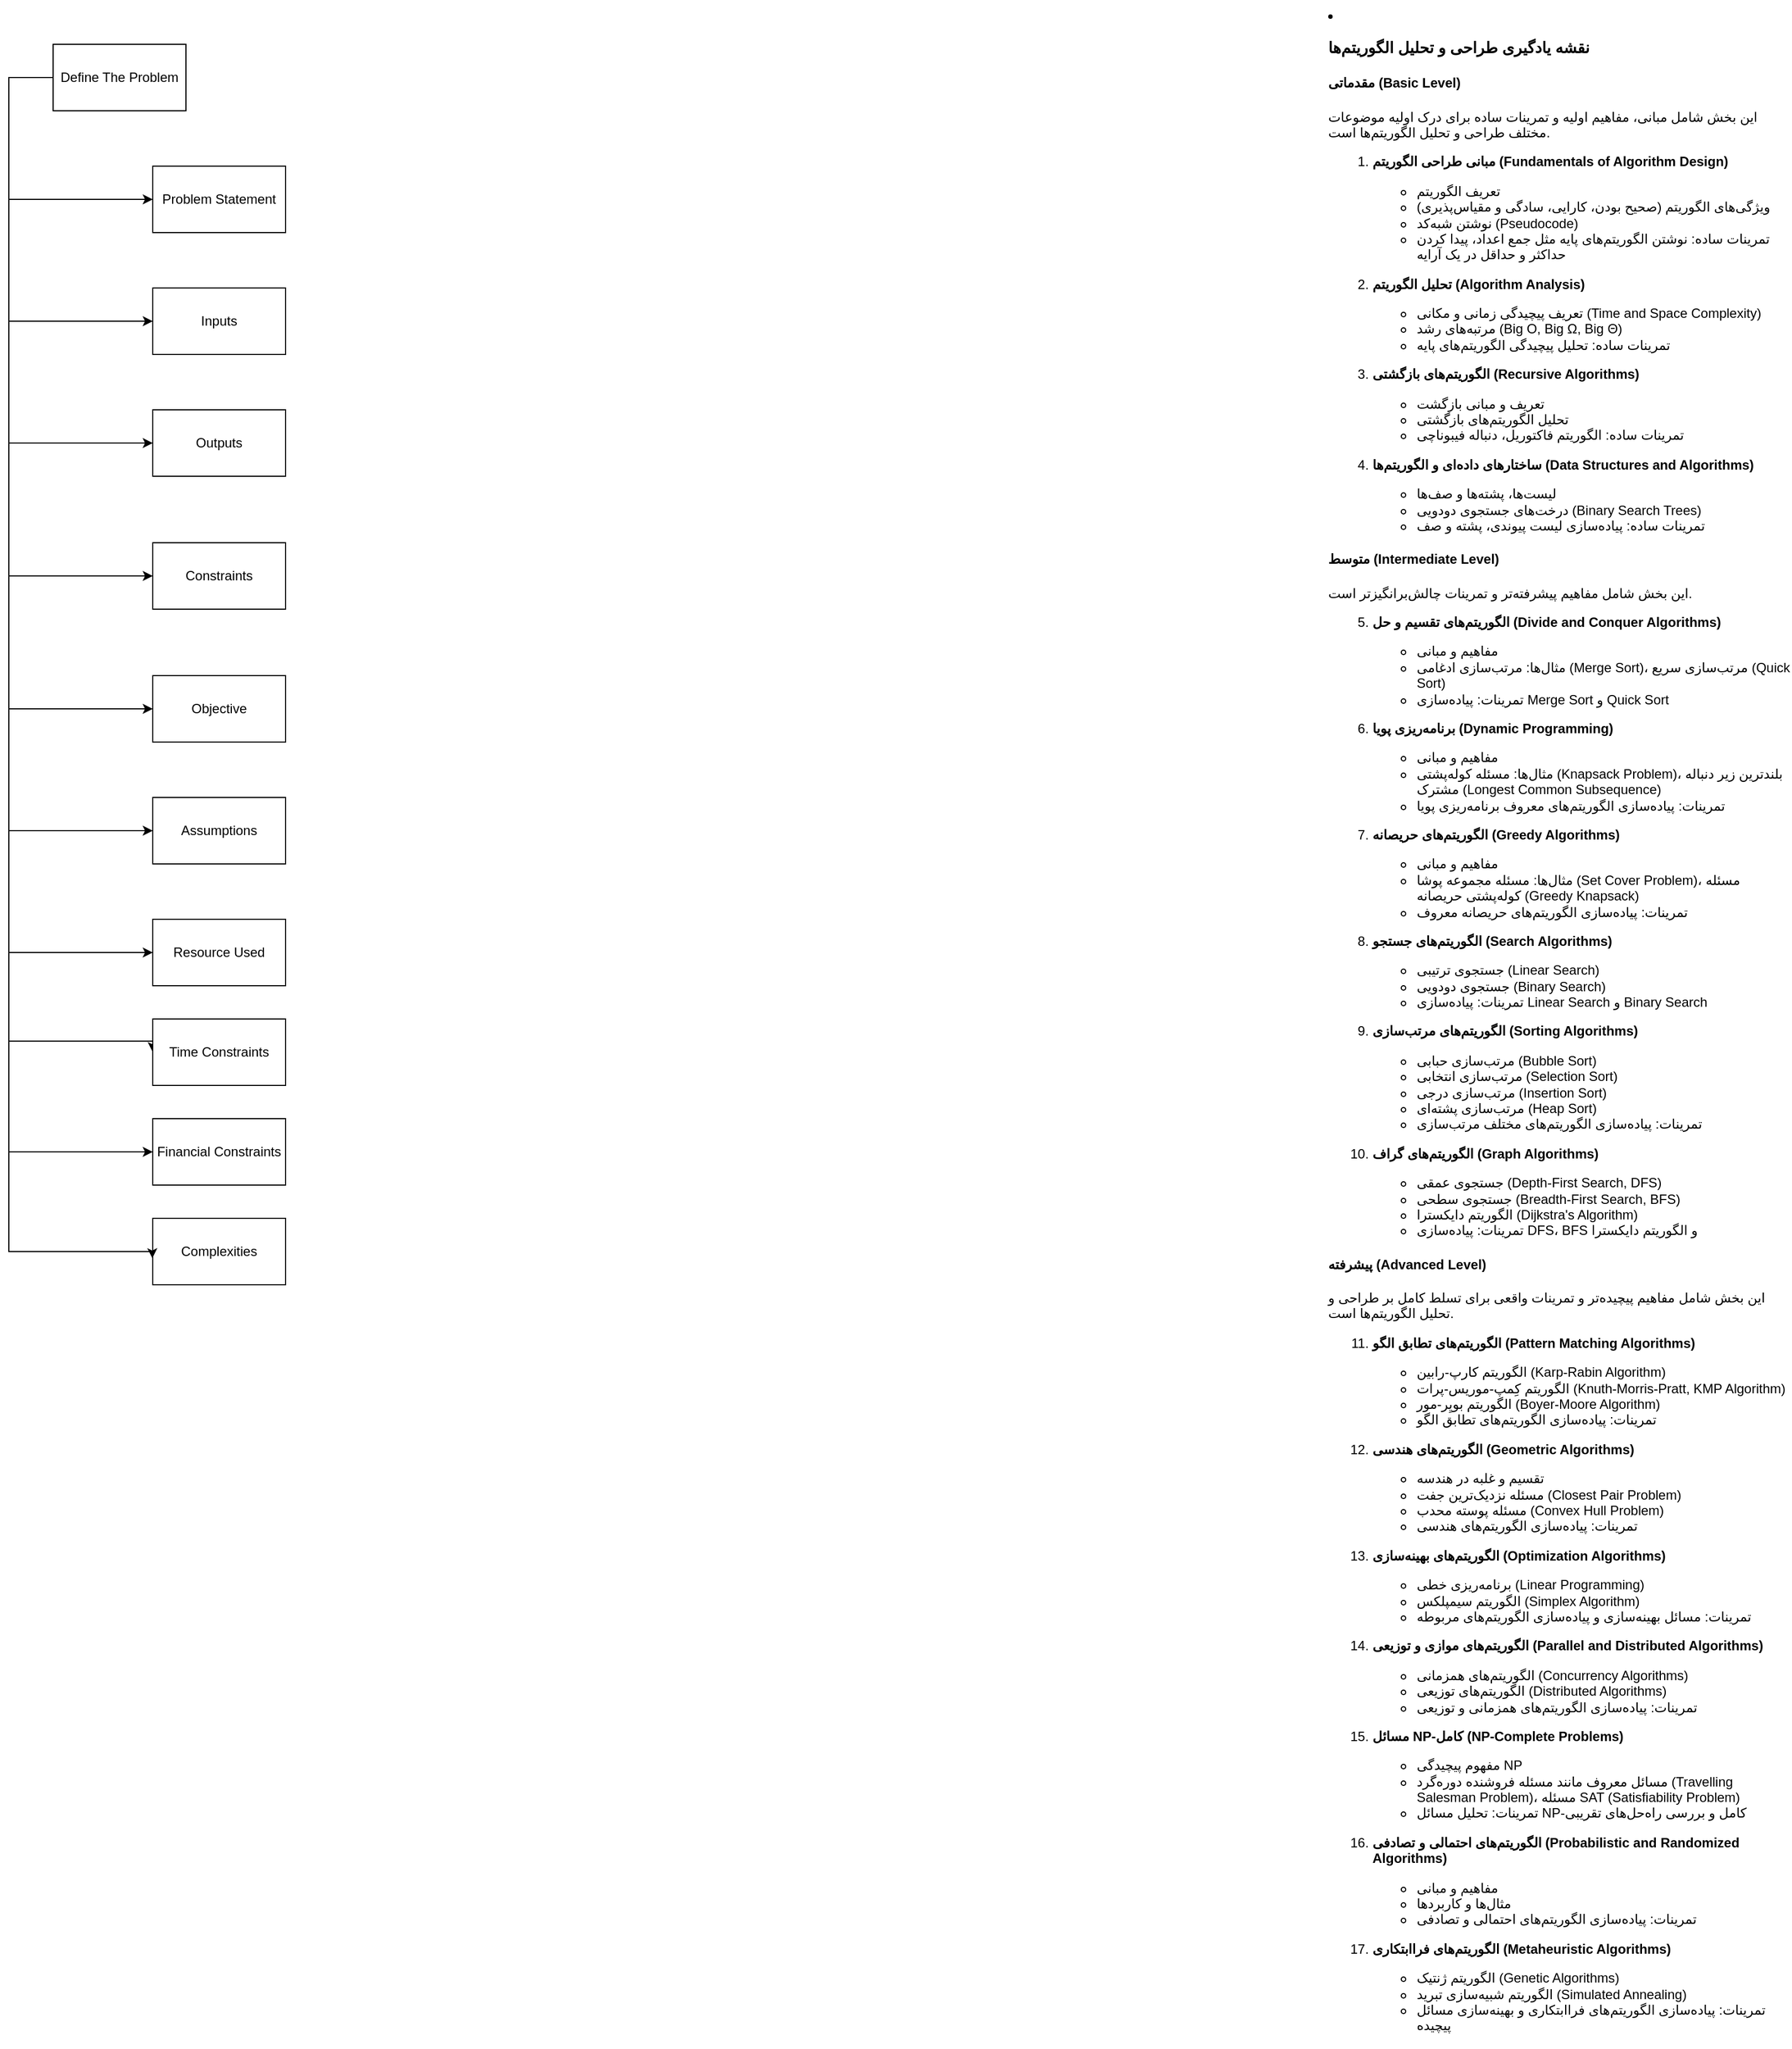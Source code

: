 <mxfile version="24.6.3" type="github">
  <diagram name="Page-1" id="5SNKsLbysYWergcB4wmt">
    <mxGraphModel dx="3475" dy="1563" grid="1" gridSize="10" guides="1" tooltips="1" connect="1" arrows="1" fold="1" page="1" pageScale="1" pageWidth="850" pageHeight="1100" math="0" shadow="0">
      <root>
        <mxCell id="0" />
        <mxCell id="1" parent="0" />
        <mxCell id="OHrHpoTmUgVJHuhry7Nh-27" style="edgeStyle=orthogonalEdgeStyle;rounded=0;orthogonalLoop=1;jettySize=auto;html=1;entryX=0;entryY=0.5;entryDx=0;entryDy=0;" parent="1" source="OHrHpoTmUgVJHuhry7Nh-24" target="OHrHpoTmUgVJHuhry7Nh-26" edge="1">
          <mxGeometry relative="1" as="geometry">
            <Array as="points">
              <mxPoint x="-820" y="100" />
              <mxPoint x="-820" y="210" />
            </Array>
          </mxGeometry>
        </mxCell>
        <mxCell id="OHrHpoTmUgVJHuhry7Nh-29" style="edgeStyle=orthogonalEdgeStyle;rounded=0;orthogonalLoop=1;jettySize=auto;html=1;" parent="1" source="OHrHpoTmUgVJHuhry7Nh-24" target="OHrHpoTmUgVJHuhry7Nh-28" edge="1">
          <mxGeometry relative="1" as="geometry">
            <Array as="points">
              <mxPoint x="-820" y="100" />
              <mxPoint x="-820" y="320" />
            </Array>
          </mxGeometry>
        </mxCell>
        <mxCell id="OHrHpoTmUgVJHuhry7Nh-32" style="edgeStyle=orthogonalEdgeStyle;rounded=0;orthogonalLoop=1;jettySize=auto;html=1;entryX=0;entryY=0.5;entryDx=0;entryDy=0;" parent="1" source="OHrHpoTmUgVJHuhry7Nh-24" target="OHrHpoTmUgVJHuhry7Nh-31" edge="1">
          <mxGeometry relative="1" as="geometry">
            <Array as="points">
              <mxPoint x="-820" y="100" />
              <mxPoint x="-820" y="430" />
            </Array>
          </mxGeometry>
        </mxCell>
        <mxCell id="OHrHpoTmUgVJHuhry7Nh-34" style="edgeStyle=orthogonalEdgeStyle;rounded=0;orthogonalLoop=1;jettySize=auto;html=1;entryX=0;entryY=0.5;entryDx=0;entryDy=0;" parent="1" source="OHrHpoTmUgVJHuhry7Nh-24" target="OHrHpoTmUgVJHuhry7Nh-33" edge="1">
          <mxGeometry relative="1" as="geometry">
            <Array as="points">
              <mxPoint x="-820" y="100" />
              <mxPoint x="-820" y="550" />
            </Array>
          </mxGeometry>
        </mxCell>
        <mxCell id="OHrHpoTmUgVJHuhry7Nh-36" style="edgeStyle=orthogonalEdgeStyle;rounded=0;orthogonalLoop=1;jettySize=auto;html=1;entryX=0;entryY=0.5;entryDx=0;entryDy=0;" parent="1" source="OHrHpoTmUgVJHuhry7Nh-24" target="OHrHpoTmUgVJHuhry7Nh-35" edge="1">
          <mxGeometry relative="1" as="geometry">
            <Array as="points">
              <mxPoint x="-820" y="100" />
              <mxPoint x="-820" y="670" />
            </Array>
          </mxGeometry>
        </mxCell>
        <mxCell id="OHrHpoTmUgVJHuhry7Nh-38" style="edgeStyle=orthogonalEdgeStyle;rounded=0;orthogonalLoop=1;jettySize=auto;html=1;entryX=0;entryY=0.5;entryDx=0;entryDy=0;" parent="1" source="OHrHpoTmUgVJHuhry7Nh-24" target="OHrHpoTmUgVJHuhry7Nh-37" edge="1">
          <mxGeometry relative="1" as="geometry">
            <Array as="points">
              <mxPoint x="-820" y="100" />
              <mxPoint x="-820" y="780" />
            </Array>
          </mxGeometry>
        </mxCell>
        <mxCell id="CsfzDS7rC8Vhfh0QtivE-6" style="edgeStyle=orthogonalEdgeStyle;rounded=0;orthogonalLoop=1;jettySize=auto;html=1;entryX=0;entryY=0.5;entryDx=0;entryDy=0;" edge="1" parent="1" source="OHrHpoTmUgVJHuhry7Nh-24" target="CsfzDS7rC8Vhfh0QtivE-1">
          <mxGeometry relative="1" as="geometry">
            <Array as="points">
              <mxPoint x="-820" y="100" />
              <mxPoint x="-820" y="890" />
            </Array>
          </mxGeometry>
        </mxCell>
        <mxCell id="CsfzDS7rC8Vhfh0QtivE-8" style="edgeStyle=orthogonalEdgeStyle;rounded=0;orthogonalLoop=1;jettySize=auto;html=1;entryX=0;entryY=0.5;entryDx=0;entryDy=0;" edge="1" parent="1" target="CsfzDS7rC8Vhfh0QtivE-3">
          <mxGeometry relative="1" as="geometry">
            <mxPoint x="-780" y="90" as="sourcePoint" />
            <mxPoint x="-690" y="985.0" as="targetPoint" />
            <Array as="points">
              <mxPoint x="-780" y="100" />
              <mxPoint x="-820" y="100" />
              <mxPoint x="-820" y="970" />
              <mxPoint x="-690" y="970" />
            </Array>
          </mxGeometry>
        </mxCell>
        <mxCell id="CsfzDS7rC8Vhfh0QtivE-9" style="edgeStyle=orthogonalEdgeStyle;rounded=0;orthogonalLoop=1;jettySize=auto;html=1;entryX=0;entryY=0.5;entryDx=0;entryDy=0;" edge="1" parent="1" source="OHrHpoTmUgVJHuhry7Nh-24" target="CsfzDS7rC8Vhfh0QtivE-4">
          <mxGeometry relative="1" as="geometry">
            <Array as="points">
              <mxPoint x="-820" y="100" />
              <mxPoint x="-820" y="1070" />
            </Array>
          </mxGeometry>
        </mxCell>
        <mxCell id="OHrHpoTmUgVJHuhry7Nh-24" value="Define The Problem" style="rounded=0;whiteSpace=wrap;html=1;" parent="1" vertex="1">
          <mxGeometry x="-780" y="70" width="120" height="60" as="geometry" />
        </mxCell>
        <mxCell id="OHrHpoTmUgVJHuhry7Nh-26" value="Problem Statement" style="rounded=0;whiteSpace=wrap;html=1;" parent="1" vertex="1">
          <mxGeometry x="-690" y="180" width="120" height="60" as="geometry" />
        </mxCell>
        <mxCell id="OHrHpoTmUgVJHuhry7Nh-28" value="Inputs" style="rounded=0;whiteSpace=wrap;html=1;" parent="1" vertex="1">
          <mxGeometry x="-690" y="290" width="120" height="60" as="geometry" />
        </mxCell>
        <mxCell id="OHrHpoTmUgVJHuhry7Nh-31" value="Outputs" style="rounded=0;whiteSpace=wrap;html=1;" parent="1" vertex="1">
          <mxGeometry x="-690" y="400" width="120" height="60" as="geometry" />
        </mxCell>
        <mxCell id="OHrHpoTmUgVJHuhry7Nh-33" value="Constraints" style="rounded=0;whiteSpace=wrap;html=1;" parent="1" vertex="1">
          <mxGeometry x="-690" y="520" width="120" height="60" as="geometry" />
        </mxCell>
        <mxCell id="OHrHpoTmUgVJHuhry7Nh-35" value="Objective" style="rounded=0;whiteSpace=wrap;html=1;" parent="1" vertex="1">
          <mxGeometry x="-690" y="640" width="120" height="60" as="geometry" />
        </mxCell>
        <mxCell id="OHrHpoTmUgVJHuhry7Nh-37" value="Assumptions" style="rounded=0;whiteSpace=wrap;html=1;" parent="1" vertex="1">
          <mxGeometry x="-690" y="750" width="120" height="60" as="geometry" />
        </mxCell>
        <mxCell id="rxtz69P8wb6edzGFMLfV-1" value="&lt;li&gt;&lt;h3&gt;نقشه یادگیری طراحی و تحلیل الگوریتم‌ها&lt;/h3&gt;&lt;h4&gt;مقدماتی (Basic Level)&lt;/h4&gt;&lt;p&gt;این بخش شامل مبانی، مفاهیم اولیه و تمرینات ساده برای درک اولیه موضوعات مختلف طراحی و تحلیل الگوریتم‌ها است.&lt;/p&gt;&lt;ol&gt;&lt;li&gt;&lt;p&gt;&lt;strong&gt;مبانی طراحی الگوریتم (Fundamentals of Algorithm Design)&lt;/strong&gt;&lt;/p&gt;&lt;ul&gt;&lt;li&gt;تعریف الگوریتم&lt;/li&gt;&lt;li&gt;ویژگی‌های الگوریتم (صحیح بودن، کارایی، سادگی و مقیاس‌پذیری)&lt;/li&gt;&lt;li&gt;نوشتن شبه‌کد (Pseudocode)&lt;/li&gt;&lt;li&gt;تمرینات ساده: نوشتن الگوریتم‌های پایه مثل جمع اعداد، پیدا کردن حداکثر و حداقل در یک آرایه&lt;/li&gt;&lt;/ul&gt;&lt;/li&gt;&lt;li&gt;&lt;p&gt;&lt;strong&gt;تحلیل الگوریتم (Algorithm Analysis)&lt;/strong&gt;&lt;/p&gt;&lt;ul&gt;&lt;li&gt;تعریف پیچیدگی زمانی و مکانی (Time and Space Complexity)&lt;/li&gt;&lt;li&gt;مرتبه‌های رشد (Big O, Big Ω, Big Θ)&lt;/li&gt;&lt;li&gt;تمرینات ساده: تحلیل پیچیدگی الگوریتم‌های پایه&lt;/li&gt;&lt;/ul&gt;&lt;/li&gt;&lt;li&gt;&lt;p&gt;&lt;strong&gt;الگوریتم‌های بازگشتی (Recursive Algorithms)&lt;/strong&gt;&lt;/p&gt;&lt;ul&gt;&lt;li&gt;تعریف و مبانی بازگشت&lt;/li&gt;&lt;li&gt;تحلیل الگوریتم‌های بازگشتی&lt;/li&gt;&lt;li&gt;تمرینات ساده: الگوریتم فاکتوریل، دنباله فیبوناچی&lt;/li&gt;&lt;/ul&gt;&lt;/li&gt;&lt;li&gt;&lt;p&gt;&lt;strong&gt;ساختارهای داده‌ای و الگوریتم‌ها (Data Structures and Algorithms)&lt;/strong&gt;&lt;/p&gt;&lt;ul&gt;&lt;li&gt;لیست‌ها، پشته‌ها و صف‌ها&lt;/li&gt;&lt;li&gt;درخت‌های جستجوی دودویی (Binary Search Trees)&lt;/li&gt;&lt;li&gt;تمرینات ساده: پیاده‌سازی لیست پیوندی، پشته و صف&lt;/li&gt;&lt;/ul&gt;&lt;/li&gt;&lt;/ol&gt;&lt;h4&gt;متوسط (Intermediate Level)&lt;/h4&gt;&lt;p&gt;این بخش شامل مفاهیم پیشرفته‌تر و تمرینات چالش‌برانگیزتر است.&lt;/p&gt;&lt;ol start=&quot;5&quot;&gt;&lt;li&gt;&lt;p&gt;&lt;strong&gt;الگوریتم‌های تقسیم و حل (Divide and Conquer Algorithms)&lt;/strong&gt;&lt;/p&gt;&lt;ul&gt;&lt;li&gt;مفاهیم و مبانی&lt;/li&gt;&lt;li&gt;مثال‌ها: مرتب‌سازی ادغامی (Merge Sort)، مرتب‌سازی سریع (Quick Sort)&lt;/li&gt;&lt;li&gt;تمرینات: پیاده‌سازی Merge Sort و Quick Sort&lt;/li&gt;&lt;/ul&gt;&lt;/li&gt;&lt;li&gt;&lt;p&gt;&lt;strong&gt;برنامه‌ریزی پویا (Dynamic Programming)&lt;/strong&gt;&lt;/p&gt;&lt;ul&gt;&lt;li&gt;مفاهیم و مبانی&lt;/li&gt;&lt;li&gt;مثال‌ها: مسئله کوله‌پشتی (Knapsack Problem)، بلندترین زیر دنباله مشترک (Longest Common Subsequence)&lt;/li&gt;&lt;li&gt;تمرینات: پیاده‌سازی الگوریتم‌های معروف برنامه‌ریزی پویا&lt;/li&gt;&lt;/ul&gt;&lt;/li&gt;&lt;li&gt;&lt;p&gt;&lt;strong&gt;الگوریتم‌های حریصانه (Greedy Algorithms)&lt;/strong&gt;&lt;/p&gt;&lt;ul&gt;&lt;li&gt;مفاهیم و مبانی&lt;/li&gt;&lt;li&gt;مثال‌ها: مسئله مجموعه پوشا (Set Cover Problem)، مسئله کوله‌پشتی حریصانه (Greedy Knapsack)&lt;/li&gt;&lt;li&gt;تمرینات: پیاده‌سازی الگوریتم‌های حریصانه معروف&lt;/li&gt;&lt;/ul&gt;&lt;/li&gt;&lt;li&gt;&lt;p&gt;&lt;strong&gt;الگوریتم‌های جستجو (Search Algorithms)&lt;/strong&gt;&lt;/p&gt;&lt;ul&gt;&lt;li&gt;جستجوی ترتیبی (Linear Search)&lt;/li&gt;&lt;li&gt;جستجوی دودویی (Binary Search)&lt;/li&gt;&lt;li&gt;تمرینات: پیاده‌سازی Linear Search و Binary Search&lt;/li&gt;&lt;/ul&gt;&lt;/li&gt;&lt;li&gt;&lt;p&gt;&lt;strong&gt;الگوریتم‌های مرتب‌سازی (Sorting Algorithms)&lt;/strong&gt;&lt;/p&gt;&lt;ul&gt;&lt;li&gt;مرتب‌سازی حبابی (Bubble Sort)&lt;/li&gt;&lt;li&gt;مرتب‌سازی انتخابی (Selection Sort)&lt;/li&gt;&lt;li&gt;مرتب‌سازی درجی (Insertion Sort)&lt;/li&gt;&lt;li&gt;مرتب‌سازی پشته‌ای (Heap Sort)&lt;/li&gt;&lt;li&gt;تمرینات: پیاده‌سازی الگوریتم‌های مختلف مرتب‌سازی&lt;/li&gt;&lt;/ul&gt;&lt;/li&gt;&lt;li&gt;&lt;p&gt;&lt;strong&gt;الگوریتم‌های گراف (Graph Algorithms)&lt;/strong&gt;&lt;/p&gt;&lt;ul&gt;&lt;li&gt;جستجوی عمقی (Depth-First Search, DFS)&lt;/li&gt;&lt;li&gt;جستجوی سطحی (Breadth-First Search, BFS)&lt;/li&gt;&lt;li&gt;الگوریتم دایکسترا (Dijkstra&#39;s Algorithm)&lt;/li&gt;&lt;li&gt;تمرینات: پیاده‌سازی DFS، BFS و الگوریتم دایکسترا&lt;/li&gt;&lt;/ul&gt;&lt;/li&gt;&lt;/ol&gt;&lt;h4&gt;پیشرفته (Advanced Level)&lt;/h4&gt;&lt;p&gt;این بخش شامل مفاهیم پیچیده‌تر و تمرینات واقعی برای تسلط کامل بر طراحی و تحلیل الگوریتم‌ها است.&lt;/p&gt;&lt;ol start=&quot;11&quot;&gt;&lt;li&gt;&lt;p&gt;&lt;strong&gt;الگوریتم‌های تطابق الگو (Pattern Matching Algorithms)&lt;/strong&gt;&lt;/p&gt;&lt;ul&gt;&lt;li&gt;الگوریتم کارپ-رابین (Karp-Rabin Algorithm)&lt;/li&gt;&lt;li&gt;الگوریتم کِمپ-موریس-پرات (Knuth-Morris-Pratt, KMP Algorithm)&lt;/li&gt;&lt;li&gt;الگوریتم بویِر-مور (Boyer-Moore Algorithm)&lt;/li&gt;&lt;li&gt;تمرینات: پیاده‌سازی الگوریتم‌های تطابق الگو&lt;/li&gt;&lt;/ul&gt;&lt;/li&gt;&lt;li&gt;&lt;p&gt;&lt;strong&gt;الگوریتم‌های هندسی (Geometric Algorithms)&lt;/strong&gt;&lt;/p&gt;&lt;ul&gt;&lt;li&gt;تقسیم و غلبه در هندسه&lt;/li&gt;&lt;li&gt;مسئله نزدیک‌ترین جفت (Closest Pair Problem)&lt;/li&gt;&lt;li&gt;مسئله پوسته محدب (Convex Hull Problem)&lt;/li&gt;&lt;li&gt;تمرینات: پیاده‌سازی الگوریتم‌های هندسی&lt;/li&gt;&lt;/ul&gt;&lt;/li&gt;&lt;li&gt;&lt;p&gt;&lt;strong&gt;الگوریتم‌های بهینه‌سازی (Optimization Algorithms)&lt;/strong&gt;&lt;/p&gt;&lt;ul&gt;&lt;li&gt;برنامه‌ریزی خطی (Linear Programming)&lt;/li&gt;&lt;li&gt;الگوریتم سیمپلکس (Simplex Algorithm)&lt;/li&gt;&lt;li&gt;تمرینات: مسائل بهینه‌سازی و پیاده‌سازی الگوریتم‌های مربوطه&lt;/li&gt;&lt;/ul&gt;&lt;/li&gt;&lt;li&gt;&lt;p&gt;&lt;strong&gt;الگوریتم‌های موازی و توزیعی (Parallel and Distributed Algorithms)&lt;/strong&gt;&lt;/p&gt;&lt;ul&gt;&lt;li&gt;الگوریتم‌های همزمانی (Concurrency Algorithms)&lt;/li&gt;&lt;li&gt;الگوریتم‌های توزیعی (Distributed Algorithms)&lt;/li&gt;&lt;li&gt;تمرینات: پیاده‌سازی الگوریتم‌های همزمانی و توزیعی&lt;/li&gt;&lt;/ul&gt;&lt;/li&gt;&lt;li&gt;&lt;p&gt;&lt;strong&gt;مسائل NP-کامل (NP-Complete Problems)&lt;/strong&gt;&lt;/p&gt;&lt;ul&gt;&lt;li&gt;مفهوم پیچیدگی NP&lt;/li&gt;&lt;li&gt;مسائل معروف مانند مسئله فروشنده دوره‌گرد (Travelling Salesman Problem)، مسئله SAT (Satisfiability Problem)&lt;/li&gt;&lt;li&gt;تمرینات: تحلیل مسائل NP-کامل و بررسی راه‌حل‌های تقریبی&lt;/li&gt;&lt;/ul&gt;&lt;/li&gt;&lt;li&gt;&lt;p&gt;&lt;strong&gt;الگوریتم‌های احتمالی و تصادفی (Probabilistic and Randomized Algorithms)&lt;/strong&gt;&lt;/p&gt;&lt;ul&gt;&lt;li&gt;مفاهیم و مبانی&lt;/li&gt;&lt;li&gt;مثال‌ها و کاربردها&lt;/li&gt;&lt;li&gt;تمرینات: پیاده‌سازی الگوریتم‌های احتمالی و تصادفی&lt;/li&gt;&lt;/ul&gt;&lt;/li&gt;&lt;li&gt;&lt;p&gt;&lt;strong&gt;الگوریتم‌های فراابتکاری (Metaheuristic Algorithms)&lt;/strong&gt;&lt;/p&gt;&lt;ul&gt;&lt;li&gt;الگوریتم ژنتیک (Genetic Algorithms)&lt;/li&gt;&lt;li&gt;الگوریتم شبیه‌سازی تبرید (Simulated Annealing)&lt;/li&gt;&lt;li&gt;تمرینات: پیاده‌سازی الگوریتم‌های فراابتکاری و بهینه‌سازی مسائل پیچیده&amp;nbsp;&lt;/li&gt;&lt;/ul&gt;&lt;/li&gt;&lt;/ol&gt;&lt;/li&gt;" style="text;whiteSpace=wrap;html=1;" parent="1" vertex="1">
          <mxGeometry x="370" y="30" width="420" height="270" as="geometry" />
        </mxCell>
        <mxCell id="CsfzDS7rC8Vhfh0QtivE-1" value="Resource Used" style="rounded=0;whiteSpace=wrap;html=1;" vertex="1" parent="1">
          <mxGeometry x="-690" y="860" width="120" height="60" as="geometry" />
        </mxCell>
        <mxCell id="CsfzDS7rC8Vhfh0QtivE-3" value="Time Constraints" style="rounded=0;whiteSpace=wrap;html=1;" vertex="1" parent="1">
          <mxGeometry x="-690" y="950" width="120" height="60" as="geometry" />
        </mxCell>
        <mxCell id="CsfzDS7rC8Vhfh0QtivE-4" value="Financial Constraints" style="rounded=0;whiteSpace=wrap;html=1;" vertex="1" parent="1">
          <mxGeometry x="-690" y="1040" width="120" height="60" as="geometry" />
        </mxCell>
        <mxCell id="CsfzDS7rC8Vhfh0QtivE-5" value="Complexities" style="rounded=0;whiteSpace=wrap;html=1;" vertex="1" parent="1">
          <mxGeometry x="-690" y="1130" width="120" height="60" as="geometry" />
        </mxCell>
        <mxCell id="CsfzDS7rC8Vhfh0QtivE-10" style="edgeStyle=orthogonalEdgeStyle;rounded=0;orthogonalLoop=1;jettySize=auto;html=1;entryX=-0.003;entryY=0.601;entryDx=0;entryDy=0;entryPerimeter=0;" edge="1" parent="1" source="OHrHpoTmUgVJHuhry7Nh-24" target="CsfzDS7rC8Vhfh0QtivE-5">
          <mxGeometry relative="1" as="geometry">
            <Array as="points">
              <mxPoint x="-820" y="100" />
              <mxPoint x="-820" y="1160" />
              <mxPoint x="-690" y="1160" />
            </Array>
          </mxGeometry>
        </mxCell>
      </root>
    </mxGraphModel>
  </diagram>
</mxfile>
